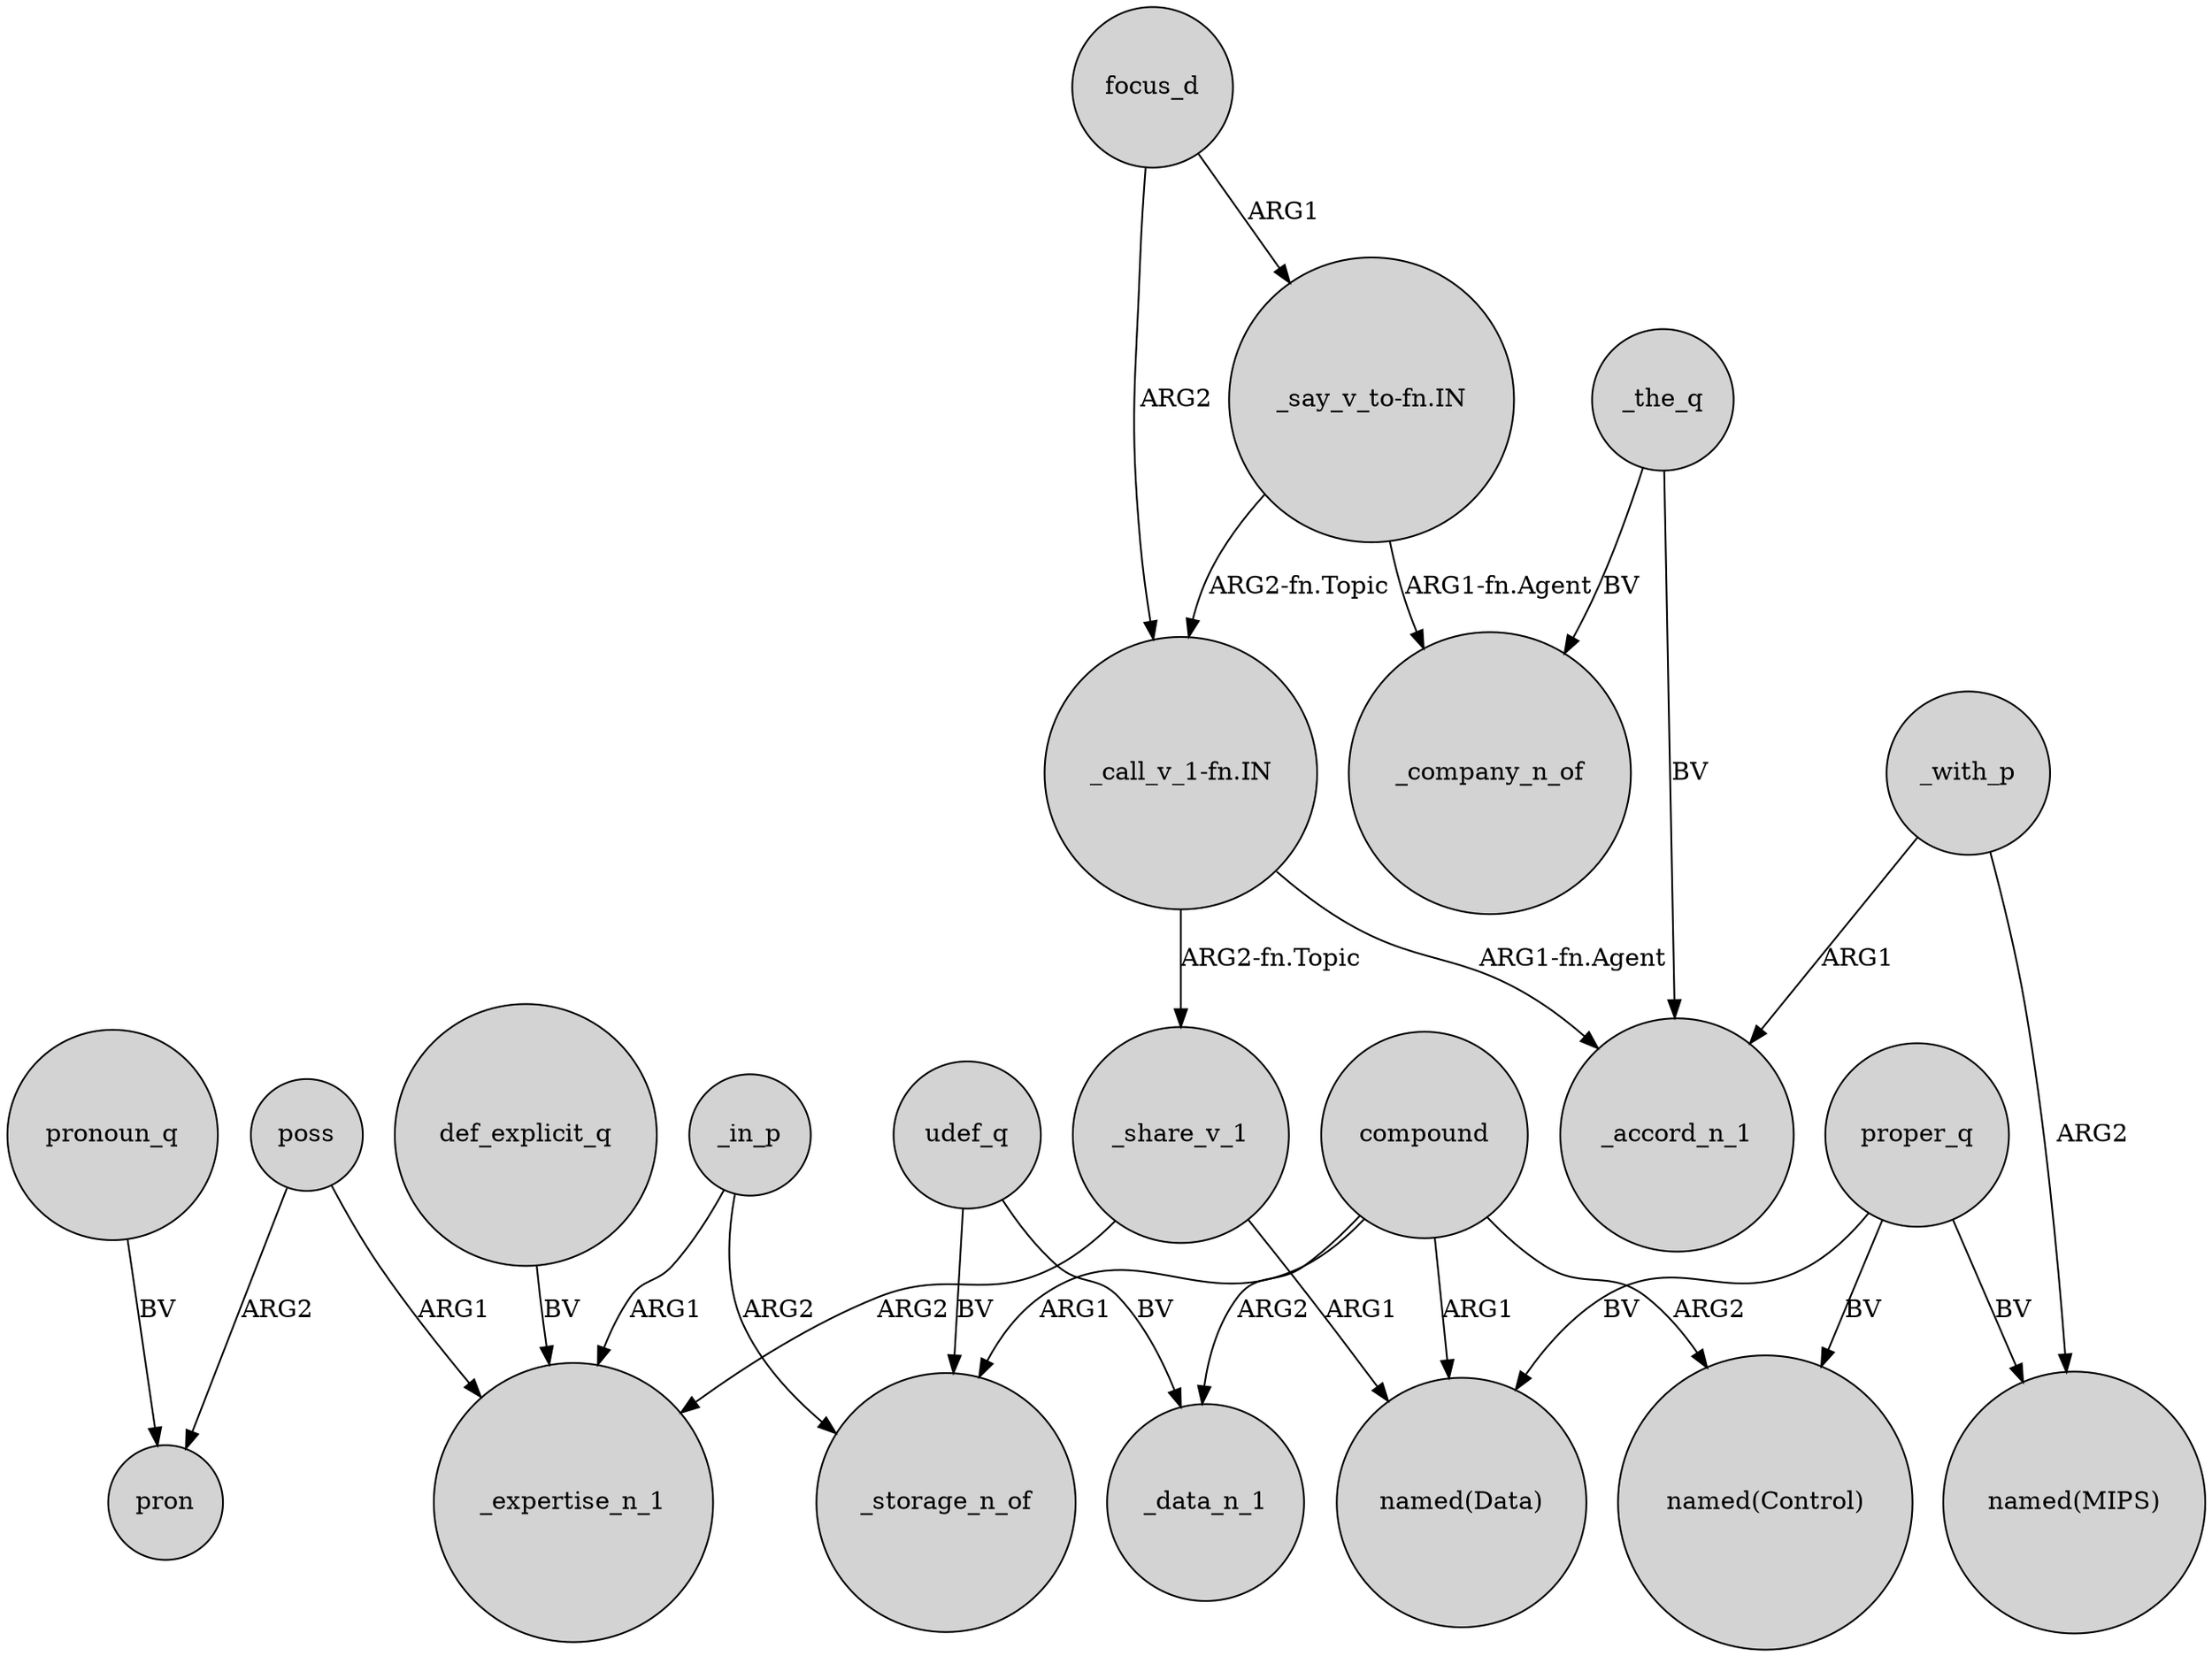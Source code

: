 digraph {
	node [shape=circle style=filled]
	poss -> _expertise_n_1 [label=ARG1]
	"_call_v_1-fn.IN" -> _accord_n_1 [label="ARG1-fn.Agent"]
	poss -> pron [label=ARG2]
	_in_p -> _expertise_n_1 [label=ARG1]
	compound -> "named(Control)" [label=ARG2]
	_in_p -> _storage_n_of [label=ARG2]
	udef_q -> _storage_n_of [label=BV]
	proper_q -> "named(Control)" [label=BV]
	def_explicit_q -> _expertise_n_1 [label=BV]
	_with_p -> "named(MIPS)" [label=ARG2]
	proper_q -> "named(MIPS)" [label=BV]
	_the_q -> _company_n_of [label=BV]
	"_call_v_1-fn.IN" -> _share_v_1 [label="ARG2-fn.Topic"]
	pronoun_q -> pron [label=BV]
	focus_d -> "_call_v_1-fn.IN" [label=ARG2]
	udef_q -> _data_n_1 [label=BV]
	_share_v_1 -> "named(Data)" [label=ARG1]
	proper_q -> "named(Data)" [label=BV]
	compound -> "named(Data)" [label=ARG1]
	_share_v_1 -> _expertise_n_1 [label=ARG2]
	"_say_v_to-fn.IN" -> _company_n_of [label="ARG1-fn.Agent"]
	_the_q -> _accord_n_1 [label=BV]
	compound -> _data_n_1 [label=ARG2]
	"_say_v_to-fn.IN" -> "_call_v_1-fn.IN" [label="ARG2-fn.Topic"]
	_with_p -> _accord_n_1 [label=ARG1]
	focus_d -> "_say_v_to-fn.IN" [label=ARG1]
	compound -> _storage_n_of [label=ARG1]
}

